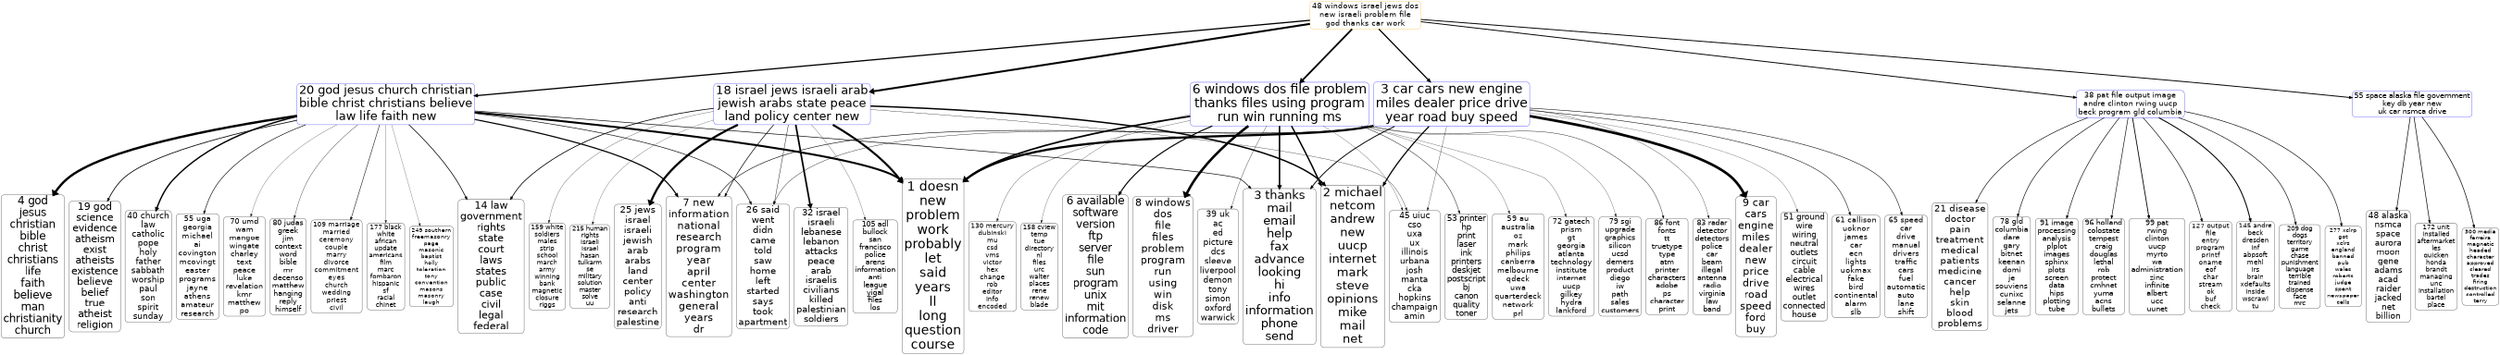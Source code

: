 digraph G {
size="18,18!";ranksep=4; ratio = auto; layers="1:2:3:4:5";
graph [fontname = "helvetica"];node [fontname = "helvetica"];edge [fontname = "helvetica"];ranksep=2.8;
"3_48" [ rank =3,fontsize =29.942, shape=box, style="rounded", color=orange, label="48 windows israel jews dos
new israeli problem file
god thanks car work"]
"3_48" -> "2_3" [penwidth=4.7099,dir=forward]
"2_3" [rank =4,fontsize =49.0955, shape=box, style="rounded", color=blue,label="3 car cars new engine
miles dealer price drive
year road buy speed"]
"3_48" -> "2_6" [penwidth=6.581,dir=forward]
"2_6" [rank =4,fontsize =48.557, shape=box, style="rounded", color=blue,label="6 windows dos file problem
thanks files using program
run win running ms"]
"3_48" -> "2_18" [penwidth=7.3398,dir=forward]
"2_18" [rank =4,fontsize =45.5313, shape=box, style="rounded", color=blue,label="18 israel jews israeli arab
jewish arabs state peace
land policy center new"]
"3_48" -> "2_20" [penwidth=4.7099,dir=forward]
"2_20" [rank =4,fontsize =45.0816, shape=box, style="rounded", color=blue,label="20 god jesus church christian
bible christ christians believe
law life faith new"]
"3_48" -> "2_38" [penwidth=3.4088,dir=forward]
"2_38" [rank =4,fontsize =28.9096, shape=box, style="rounded", color=blue,label="38 pat file output image
andre clinton rwing uucp
beck program gld columbia"]
"3_48" -> "2_55" [penwidth=3.4088,dir=forward]
"2_55" [rank =4,fontsize =27.2062, shape=box, style="rounded", color=blue,label="55 space alaska file government
key db year new
uk car nsmca drive"]
"2_3" [ rank =2,fontsize =49.0955, shape=box, style="rounded", color=blue, label="3 car cars new engine
miles dealer price drive
year road buy speed"]
"2_3" -> "1_1" [penwidth=8.3258,dir=forward]
"1_1" [rank =3,fontsize =50, shape=box, style="rounded", color=black,label="1 doesn
new
problem
work
probably
let
said
years
ll
long
question
course"]
"2_3" -> "1_2" [penwidth=4.5911,dir=forward]
"1_2" [rank =3,fontsize =46.1741, shape=box, style="rounded", color=black,label="2 michael
netcom
andrew
new
uucp
internet
mark
steve
opinions
mike
mail
net"]
"2_3" -> "1_3" [penwidth=3.3888,dir=forward]
"1_3" [rank =3,fontsize =44.9965, shape=box, style="rounded", color=black,label="3 thanks
mail
email
help
fax
advance
looking
hi
info
information
phone
send"]
"2_3" -> "1_7" [penwidth=2.0837,dir=forward]
"1_7" [rank =3,fontsize =40.4508, shape=box, style="rounded", color=black,label="7 new
information
national
research
program
year
april
center
washington
general
years
dr"]
"2_3" -> "1_9" [penwidth=9.9887,dir=forward]
"1_9" [rank =3,fontsize =40.0639, shape=box, style="rounded", color=black,label="9 car
cars
engine
miles
dealer
new
price
drive
road
speed
ford
buy"]
"2_3" -> "1_26" [penwidth=1.3041,dir=forward]
"1_26" [rank =3,fontsize =35.2628, shape=box, style="rounded", color=black,label="26 said
went
didn
came
told
saw
home
left
started
says
took
apartment"]
"2_3" -> "1_45" [penwidth=1.0396,dir=forward]
"1_45" [rank =3,fontsize =31.532, shape=box, style="rounded", color=black,label="45 uiuc
cso
uxa
ux
illinois
urbana
josh
manta
cka
hopkins
champaign
amin"]
"2_3" -> "1_51" [penwidth=0.80592,dir=forward]
"1_51" [rank =3,fontsize =30.9828, shape=box, style="rounded", color=black,label="51 ground
wire
wiring
neutral
outlets
circuit
cable
electrical
wires
outlet
connected
house"]
"2_3" -> "1_61" [penwidth=1.8797,dir=forward]
"1_61" [rank =3,fontsize =29.4344, shape=box, style="rounded", color=black,label="61 callison
uoknor
james
car
ecn
lights
uokmax
fake
bird
continental
alarm
slb"]
"2_3" -> "1_65" [penwidth=1.9152,dir=forward]
"1_65" [rank =3,fontsize =28.8508, shape=box, style="rounded", color=black,label="65 speed
car
drive
manual
drivers
traffic
cars
fuel
automatic
auto
lane
shift"]
"2_3" -> "1_83" [penwidth=1.0133,dir=forward]
"1_83" [rank =3,fontsize =27.4759, shape=box, style="rounded", color=black,label="83 radar
detector
detectors
police
car
beam
illegal
antenna
radio
virginia
law
band"]
"2_6" [ rank =2,fontsize =48.557, shape=box, style="rounded", color=blue, label="6 windows dos file problem
thanks files using program
run win running ms"]
"2_6" -> "1_1" [penwidth=6.2048,dir=forward]
"1_1" [rank =3,fontsize =50, shape=box, style="rounded", color=black,label="1 doesn
new
problem
work
probably
let
said
years
ll
long
question
course"]
"2_6" -> "1_2" [penwidth=5.4173,dir=forward]
"1_2" [rank =3,fontsize =46.1741, shape=box, style="rounded", color=black,label="2 michael
netcom
andrew
new
uucp
internet
mark
steve
opinions
mike
mail
net"]
"2_6" -> "1_3" [penwidth=5.6296,dir=forward]
"1_3" [rank =3,fontsize =44.9965, shape=box, style="rounded", color=black,label="3 thanks
mail
email
help
fax
advance
looking
hi
info
information
phone
send"]
"2_6" -> "1_6" [penwidth=4.1697,dir=forward]
"1_6" [rank =3,fontsize =40.6629, shape=box, style="rounded", color=black,label="6 available
software
version
ftp
server
file
sun
program
unix
mit
information
code"]
"2_6" -> "1_8" [penwidth=9.4703,dir=forward]
"1_8" [rank =3,fontsize =40.1499, shape=box, style="rounded", color=black,label="8 windows
dos
file
files
problem
program
run
using
win
disk
ms
driver"]
"2_6" -> "1_39" [penwidth=1.1282,dir=forward]
"1_39" [rank =3,fontsize =32.2729, shape=box, style="rounded", color=black,label="39 uk
ac
ed
picture
dcs
sleeve
liverpool
demon
tony
simon
oxford
warwick"]
"2_6" -> "1_45" [penwidth=0.81094,dir=forward]
"1_45" [rank =3,fontsize =31.532, shape=box, style="rounded", color=black,label="45 uiuc
cso
uxa
ux
illinois
urbana
josh
manta
cka
hopkins
champaign
amin"]
"2_6" -> "1_53" [penwidth=1.5823,dir=forward]
"1_53" [rank =3,fontsize =30.0303, shape=box, style="rounded", color=black,label="53 printer
hp
print
laser
ink
printers
deskjet
postscript
bj
canon
quality
toner"]
"2_6" -> "1_59" [penwidth=0.8792,dir=forward]
"1_59" [rank =3,fontsize =29.5996, shape=box, style="rounded", color=black,label="59 au
australia
oz
mark
philips
canberra
melbourne
qdeck
uwa
quarterdeck
network
prl"]
"2_6" -> "1_72" [penwidth=0.90081,dir=forward]
"1_72" [rank =3,fontsize =28.348, shape=box, style="rounded", color=black,label="72 gatech
prism
gt
georgia
atlanta
technology
institute
internet
uucp
gilkey
hydra
lankford"]
"2_6" -> "1_79" [penwidth=0.85705,dir=forward]
"1_79" [rank =3,fontsize =27.7548, shape=box, style="rounded", color=black,label="79 sgi
upgrade
graphics
silicon
ucsd
demers
product
diego
iw
path
sales
customers"]
"2_6" -> "1_86" [penwidth=1.4155,dir=forward]
"1_86" [rank =3,fontsize =27.2942, shape=box, style="rounded", color=black,label="86 font
fonts
tt
truetype
type
atm
printer
characters
adobe
ps
character
print"]
"2_6" -> "1_130" [penwidth=0.94253,dir=forward]
"1_130" [rank =3,fontsize =25.58, shape=box, style="rounded", color=black,label="130 mercury
dubinski
mu
csd
vms
victor
hex
change
rob
editor
info
encoded"]
"2_6" -> "1_158" [penwidth=0.83432,dir=forward]
"1_158" [rank =3,fontsize =24.6662, shape=box, style="rounded", color=black,label="158 cview
temp
tue
directory
nl
files
urc
walter
places
rene
renew
blade"]
"2_18" [ rank =2,fontsize =45.5313, shape=box, style="rounded", color=blue, label="18 israel jews israeli arab
jewish arabs state peace
land policy center new"]
"2_18" -> "1_1" [penwidth=7.8217,dir=forward]
"1_1" [rank =3,fontsize =50, shape=box, style="rounded", color=black,label="1 doesn
new
problem
work
probably
let
said
years
ll
long
question
course"]
"2_18" -> "1_2" [penwidth=5.438,dir=forward]
"1_2" [rank =3,fontsize =46.1741, shape=box, style="rounded", color=black,label="2 michael
netcom
andrew
new
uucp
internet
mark
steve
opinions
mike
mail
net"]
"2_18" -> "1_7" [penwidth=2.4513,dir=forward]
"1_7" [rank =3,fontsize =40.4508, shape=box, style="rounded", color=black,label="7 new
information
national
research
program
year
april
center
washington
general
years
dr"]
"2_18" -> "1_14" [penwidth=2.8376,dir=forward]
"1_14" [rank =3,fontsize =38.5467, shape=box, style="rounded", color=black,label="14 law
government
rights
state
court
laws
states
public
case
civil
legal
federal"]
"2_18" -> "1_25" [penwidth=8.2314,dir=forward]
"1_25" [rank =3,fontsize =35.5789, shape=box, style="rounded", color=black,label="25 jews
israel
israeli
jewish
arab
arabs
land
center
policy
anti
research
palestine"]
"2_18" -> "1_26" [penwidth=1.4756,dir=forward]
"1_26" [rank =3,fontsize =35.2628, shape=box, style="rounded", color=black,label="26 said
went
didn
came
told
saw
home
left
started
says
took
apartment"]
"2_18" -> "1_32" [penwidth=6.3481,dir=forward]
"1_32" [rank =3,fontsize =33.7703, shape=box, style="rounded", color=black,label="32 israel
israeli
lebanese
lebanon
attacks
peace
arab
israelis
civilians
killed
palestinian
soldiers"]
"2_18" -> "1_45" [penwidth=1.1044,dir=forward]
"1_45" [rank =3,fontsize =31.532, shape=box, style="rounded", color=black,label="45 uiuc
cso
uxa
ux
illinois
urbana
josh
manta
cka
hopkins
champaign
amin"]
"2_18" -> "1_105" [penwidth=0.8419,dir=forward]
"1_105" [rank =3,fontsize =26.6179, shape=box, style="rounded", color=black,label="105 adl
bullock
san
francisco
police
arens
information
anti
league
yigal
files
los"]
"2_18" -> "1_159" [penwidth=0.91461,dir=forward]
"1_159" [rank =3,fontsize =24.6563, shape=box, style="rounded", color=black,label="159 white
soldiers
males
strip
school
march
army
winning
bank
magnetic
closure
riggs"]
"2_18" -> "1_215" [penwidth=0.80308,dir=forward]
"1_215" [rank =3,fontsize =23.434, shape=box, style="rounded", color=black,label="215 human
rights
israeli
israel
hasan
tulkarm
se
military
solution
master
solve
uu"]
"2_20" [ rank =2,fontsize =45.0816, shape=box, style="rounded", color=blue, label="20 god jesus church christian
bible christ christians believe
law life faith new"]
"2_20" -> "1_1" [penwidth=7.4565,dir=forward]
"1_1" [rank =3,fontsize =50, shape=box, style="rounded", color=black,label="1 doesn
new
problem
work
probably
let
said
years
ll
long
question
course"]
"2_20" -> "1_3" [penwidth=2.3204,dir=forward]
"1_3" [rank =3,fontsize =44.9965, shape=box, style="rounded", color=black,label="3 thanks
mail
email
help
fax
advance
looking
hi
info
information
phone
send"]
"2_20" -> "1_4" [penwidth=8.8584,dir=forward]
"1_4" [rank =3,fontsize =40.756, shape=box, style="rounded", color=black,label="4 god
jesus
christian
bible
christ
christians
life
faith
believe
man
christianity
church"]
"2_20" -> "1_7" [penwidth=4.4242,dir=forward]
"1_7" [rank =3,fontsize =40.4508, shape=box, style="rounded", color=black,label="7 new
information
national
research
program
year
april
center
washington
general
years
dr"]
"2_20" -> "1_14" [penwidth=2.6465,dir=forward]
"1_14" [rank =3,fontsize =38.5467, shape=box, style="rounded", color=black,label="14 law
government
rights
state
court
laws
states
public
case
civil
legal
federal"]
"2_20" -> "1_19" [penwidth=2.8922,dir=forward]
"1_19" [rank =3,fontsize =37.284, shape=box, style="rounded", color=black,label="19 god
science
evidence
atheism
exist
atheists
existence
believe
belief
true
atheist
religion"]
"2_20" -> "1_26" [penwidth=2.2639,dir=forward]
"1_26" [rank =3,fontsize =35.2628, shape=box, style="rounded", color=black,label="26 said
went
didn
came
told
saw
home
left
started
says
took
apartment"]
"2_20" -> "1_40" [penwidth=5.2234,dir=forward]
"1_40" [rank =3,fontsize =32.1842, shape=box, style="rounded", color=black,label="40 church
law
catholic
pope
holy
father
sabbath
worship
paul
son
spirit
sunday"]
"2_20" -> "1_55" [penwidth=2.1614,dir=forward]
"1_55" [rank =3,fontsize =29.6875, shape=box, style="rounded", color=black,label="55 uga
georgia
michael
ai
covington
mcovingt
easter
programs
jayne
athens
amateur
research"]
"2_20" -> "1_70" [penwidth=0.80896,dir=forward]
"1_70" [rank =3,fontsize =28.4291, shape=box, style="rounded", color=black,label="70 umd
wam
mangoe
wingate
charley
text
peace
luke
revelation
kmr
matthew
po"]
"2_20" -> "1_80" [penwidth=1.1412,dir=forward]
"1_80" [rank =3,fontsize =27.6705, shape=box, style="rounded", color=black,label="80 judas
greek
jim
context
word
bible
mr
decenso
matthew
hanging
reply
himself"]
"2_20" -> "1_109" [penwidth=1.8373,dir=forward]
"1_109" [rank =3,fontsize =26.4759, shape=box, style="rounded", color=black,label="109 marriage
married
ceremony
couple
marry
divorce
commitment
eyes
church
wedding
priest
civil"]
"2_20" -> "1_177" [penwidth=0.80896,dir=forward]
"1_177" [rank =3,fontsize =24.3221, shape=box, style="rounded", color=black,label="177 black
white
african
update
americans
film
marc
fombaron
hispanic
sf
racial
chinet"]
"2_20" -> "1_249" [penwidth=0.76786,dir=forward]
"1_249" [rank =3,fontsize =22.8881, shape=box, style="rounded", color=black,label="249 southern
freemasonry
page
masonic
baptist
holly
toleration
tony
convention
masons
masonry
laugh"]
"2_38" [ rank =2,fontsize =28.9096, shape=box, style="rounded", color=blue, label="38 pat file output image
andre clinton rwing uucp
beck program gld columbia"]
"2_38" -> "1_21" [penwidth=2.2116,dir=forward]
"1_21" [rank =3,fontsize =36.5527, shape=box, style="rounded", color=black,label="21 disease
doctor
pain
treatment
medical
patients
medicine
cancer
help
skin
blood
problems"]
"2_38" -> "1_78" [penwidth=2.2116,dir=forward]
"1_78" [rank =3,fontsize =27.8314, shape=box, style="rounded", color=black,label="78 gld
columbia
dare
gary
bitnet
keenan
domi
je
souviens
cunixc
selanne
jets"]
"2_38" -> "1_91" [penwidth=2.2116,dir=forward]
"1_91" [rank =3,fontsize =27.1346, shape=box, style="rounded", color=black,label="91 image
processing
analysis
plplot
images
sphinx
plots
screen
data
hips
plotting
tube"]
"2_38" -> "1_96" [penwidth=2.2116,dir=forward]
"1_96" [rank =3,fontsize =27.0526, shape=box, style="rounded", color=black,label="96 holland
colostate
tempest
craig
douglas
lethal
rob
protect
cmhnet
yuma
acns
bullets"]
"2_38" -> "1_99" [penwidth=3.0558,dir=forward]
"1_99" [rank =3,fontsize =26.9258, shape=box, style="rounded", color=black,label="99 pat
rwing
clinton
uucp
myrto
wa
administration
zinc
infinite
albert
ucc
uunet"]
"2_38" -> "1_127" [penwidth=2.2116,dir=forward]
"1_127" [rank =3,fontsize =25.8387, shape=box, style="rounded", color=black,label="127 output
file
entry
program
printf
oname
eof
char
stream
ok
buf
check"]
"2_38" -> "1_145" [penwidth=3.7128,dir=forward]
"1_145" [rank =3,fontsize =25.0362, shape=box, style="rounded", color=black,label="145 andre
beck
dresden
inf
abpsoft
mehl
irs
brain
xdefaults
inside
wscrawl
tu"]
"2_38" -> "1_209" [penwidth=2.2116,dir=forward]
"1_209" [rank =3,fontsize =23.5495, shape=box, style="rounded", color=black,label="209 dog
dogs
territory
game
chase
punishment
language
terrible
trained
dispense
face
mrc"]
"2_38" -> "1_277" [penwidth=2.2116,dir=forward]
"1_277" [rank =3,fontsize =22.3626, shape=box, style="rounded", color=black,label="277 xclrp
got
xclrs
england
banned
pub
wales
roberts
judge
spent
newspaper
cells"]
"2_55" [ rank =2,fontsize =27.2062, shape=box, style="rounded", color=blue, label="55 space alaska file government
key db year new
uk car nsmca drive"]
"2_55" -> "1_48" [penwidth=2.4392,dir=forward]
"1_48" [rank =3,fontsize =31.3763, shape=box, style="rounded", color=black,label="48 alaska
nsmca
space
aurora
moon
gene
adams
acad
raider
jacked
net
billion"]
"2_55" -> "1_172" [penwidth=2.4392,dir=forward]
"1_172" [rank =3,fontsize =24.37, shape=box, style="rounded", color=black,label="172 unit
installed
aftermarket
les
quicken
honda
brandt
managing
unc
installation
bartel
place"]
"2_55" -> "1_300" [penwidth=2.4392,dir=forward]
"1_300" [rank =3,fontsize =21.9744, shape=box, style="rounded", color=black,label="300 media
ferreira
magnetic
headed
character
approved
cleared
trades
firing
destruction
controlled
terry"]
{rank=same; "1_1" "1_2" "1_3" "1_7" "1_9" "1_26" "1_45" "1_51" "1_61" "1_65" "1_83" "1_1" "1_2" "1_3" "1_6" "1_8" "1_39" "1_45" "1_53" "1_59" "1_72" "1_79" "1_86" "1_130" "1_158" "1_1" "1_2" "1_7" "1_14" "1_25" "1_26" "1_32" "1_45" "1_105" "1_159" "1_215" "1_1" "1_3" "1_4" "1_7" "1_14" "1_19" "1_26" "1_40" "1_55" "1_70" "1_80" "1_109" "1_177" "1_249" "1_21" "1_78" "1_91" "1_96" "1_99" "1_127" "1_145" "1_209" "1_277" "1_48" "1_172" "1_300"}{rank=same; "2_3" "2_6" "2_18" "2_20" "2_38" "2_55" "2_3" "2_6" "2_18" "2_20" "2_38" "2_55"}{rank=same; "3_48"}{rank=same;}{rank=same;}}